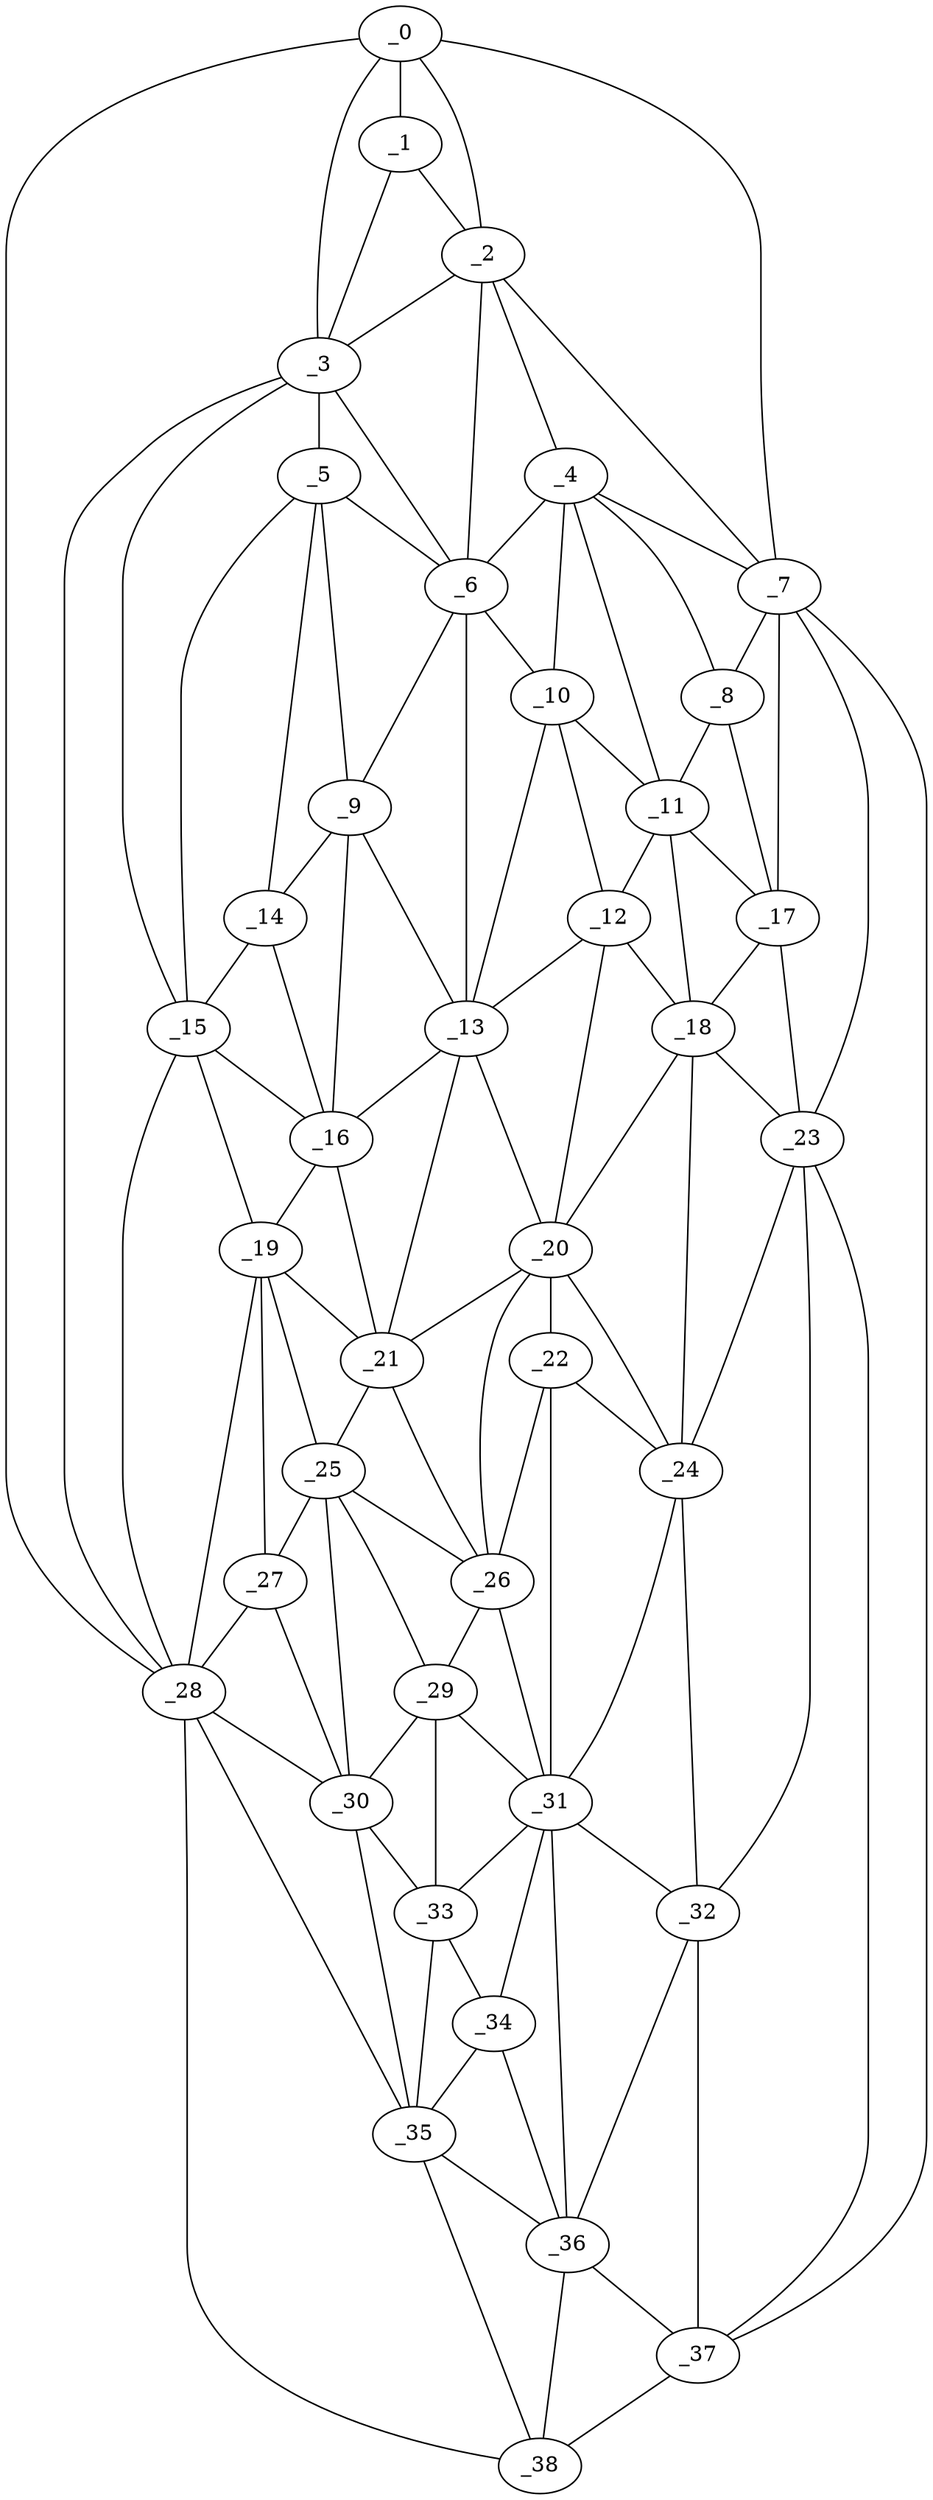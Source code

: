 graph "obj1__75.gxl" {
	_0	 [x=5,
		y=35];
	_1	 [x=20,
		y=35];
	_0 -- _1	 [valence=2];
	_2	 [x=25,
		y=57];
	_0 -- _2	 [valence=1];
	_3	 [x=29,
		y=34];
	_0 -- _3	 [valence=1];
	_7	 [x=41,
		y=98];
	_0 -- _7	 [valence=1];
	_28	 [x=82,
		y=28];
	_0 -- _28	 [valence=1];
	_1 -- _2	 [valence=1];
	_1 -- _3	 [valence=2];
	_2 -- _3	 [valence=2];
	_4	 [x=33,
		y=66];
	_2 -- _4	 [valence=1];
	_6	 [x=38,
		y=52];
	_2 -- _6	 [valence=1];
	_2 -- _7	 [valence=2];
	_5	 [x=38,
		y=36];
	_3 -- _5	 [valence=2];
	_3 -- _6	 [valence=2];
	_15	 [x=58,
		y=36];
	_3 -- _15	 [valence=2];
	_3 -- _28	 [valence=2];
	_4 -- _6	 [valence=2];
	_4 -- _7	 [valence=2];
	_8	 [x=43,
		y=81];
	_4 -- _8	 [valence=2];
	_10	 [x=45,
		y=60];
	_4 -- _10	 [valence=1];
	_11	 [x=47,
		y=67];
	_4 -- _11	 [valence=2];
	_5 -- _6	 [valence=1];
	_9	 [x=44,
		y=42];
	_5 -- _9	 [valence=1];
	_14	 [x=53,
		y=37];
	_5 -- _14	 [valence=2];
	_5 -- _15	 [valence=1];
	_6 -- _9	 [valence=2];
	_6 -- _10	 [valence=2];
	_13	 [x=52,
		y=52];
	_6 -- _13	 [valence=1];
	_7 -- _8	 [valence=2];
	_17	 [x=61,
		y=82];
	_7 -- _17	 [valence=2];
	_23	 [x=73,
		y=82];
	_7 -- _23	 [valence=1];
	_37	 [x=125,
		y=90];
	_7 -- _37	 [valence=1];
	_8 -- _11	 [valence=1];
	_8 -- _17	 [valence=1];
	_9 -- _13	 [valence=2];
	_9 -- _14	 [valence=2];
	_16	 [x=58,
		y=43];
	_9 -- _16	 [valence=2];
	_10 -- _11	 [valence=1];
	_12	 [x=50,
		y=62];
	_10 -- _12	 [valence=1];
	_10 -- _13	 [valence=2];
	_11 -- _12	 [valence=2];
	_11 -- _17	 [valence=2];
	_18	 [x=62,
		y=71];
	_11 -- _18	 [valence=2];
	_12 -- _13	 [valence=2];
	_12 -- _18	 [valence=2];
	_20	 [x=67,
		y=62];
	_12 -- _20	 [valence=2];
	_13 -- _16	 [valence=1];
	_13 -- _20	 [valence=1];
	_21	 [x=70,
		y=47];
	_13 -- _21	 [valence=2];
	_14 -- _15	 [valence=2];
	_14 -- _16	 [valence=2];
	_15 -- _16	 [valence=2];
	_19	 [x=65,
		y=39];
	_15 -- _19	 [valence=2];
	_15 -- _28	 [valence=1];
	_16 -- _19	 [valence=1];
	_16 -- _21	 [valence=2];
	_17 -- _18	 [valence=2];
	_17 -- _23	 [valence=2];
	_18 -- _20	 [valence=2];
	_18 -- _23	 [valence=2];
	_24	 [x=74,
		y=70];
	_18 -- _24	 [valence=2];
	_19 -- _21	 [valence=2];
	_25	 [x=76,
		y=46];
	_19 -- _25	 [valence=2];
	_27	 [x=80,
		y=36];
	_19 -- _27	 [valence=2];
	_19 -- _28	 [valence=1];
	_20 -- _21	 [valence=1];
	_22	 [x=73,
		y=62];
	_20 -- _22	 [valence=2];
	_20 -- _24	 [valence=2];
	_26	 [x=76,
		y=53];
	_20 -- _26	 [valence=1];
	_21 -- _25	 [valence=1];
	_21 -- _26	 [valence=2];
	_22 -- _24	 [valence=2];
	_22 -- _26	 [valence=2];
	_31	 [x=89,
		y=65];
	_22 -- _31	 [valence=2];
	_23 -- _24	 [valence=2];
	_32	 [x=92,
		y=79];
	_23 -- _32	 [valence=2];
	_23 -- _37	 [valence=1];
	_24 -- _31	 [valence=1];
	_24 -- _32	 [valence=1];
	_25 -- _26	 [valence=2];
	_25 -- _27	 [valence=2];
	_29	 [x=84,
		y=49];
	_25 -- _29	 [valence=2];
	_30	 [x=88,
		y=45];
	_25 -- _30	 [valence=1];
	_26 -- _29	 [valence=2];
	_26 -- _31	 [valence=1];
	_27 -- _28	 [valence=2];
	_27 -- _30	 [valence=2];
	_28 -- _30	 [valence=1];
	_35	 [x=100,
		y=47];
	_28 -- _35	 [valence=2];
	_38	 [x=126,
		y=70];
	_28 -- _38	 [valence=1];
	_29 -- _30	 [valence=2];
	_29 -- _31	 [valence=2];
	_33	 [x=95,
		y=53];
	_29 -- _33	 [valence=1];
	_30 -- _33	 [valence=2];
	_30 -- _35	 [valence=2];
	_31 -- _32	 [valence=2];
	_31 -- _33	 [valence=1];
	_34	 [x=98,
		y=58];
	_31 -- _34	 [valence=2];
	_36	 [x=104,
		y=64];
	_31 -- _36	 [valence=1];
	_32 -- _36	 [valence=2];
	_32 -- _37	 [valence=2];
	_33 -- _34	 [valence=2];
	_33 -- _35	 [valence=1];
	_34 -- _35	 [valence=2];
	_34 -- _36	 [valence=2];
	_35 -- _36	 [valence=2];
	_35 -- _38	 [valence=1];
	_36 -- _37	 [valence=1];
	_36 -- _38	 [valence=2];
	_37 -- _38	 [valence=1];
}
